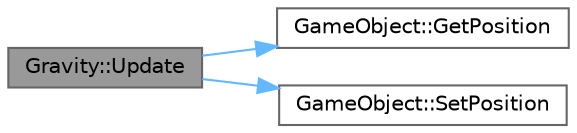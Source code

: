 digraph "Gravity::Update"
{
 // LATEX_PDF_SIZE
  bgcolor="transparent";
  edge [fontname=Helvetica,fontsize=10,labelfontname=Helvetica,labelfontsize=10];
  node [fontname=Helvetica,fontsize=10,shape=box,height=0.2,width=0.4];
  rankdir="LR";
  Node1 [id="Node000001",label="Gravity::Update",height=0.2,width=0.4,color="gray40", fillcolor="grey60", style="filled", fontcolor="black",tooltip="重力の影響を更新する関数"];
  Node1 -> Node2 [id="edge1_Node000001_Node000002",color="steelblue1",style="solid",tooltip=" "];
  Node2 [id="Node000002",label="GameObject::GetPosition",height=0.2,width=0.4,color="grey40", fillcolor="white", style="filled",URL="$class_game_object.html#a3aa811424f7b7b499d9dc25bff77b9c7",tooltip="オブジェクトの位置を取得します。"];
  Node1 -> Node3 [id="edge2_Node000001_Node000003",color="steelblue1",style="solid",tooltip=" "];
  Node3 [id="Node000003",label="GameObject::SetPosition",height=0.2,width=0.4,color="grey40", fillcolor="white", style="filled",URL="$class_game_object.html#abeb8d6fd3767e1cde1a0a56cd61a0e5a",tooltip="オブジェクトの位置を設定します。"];
}
